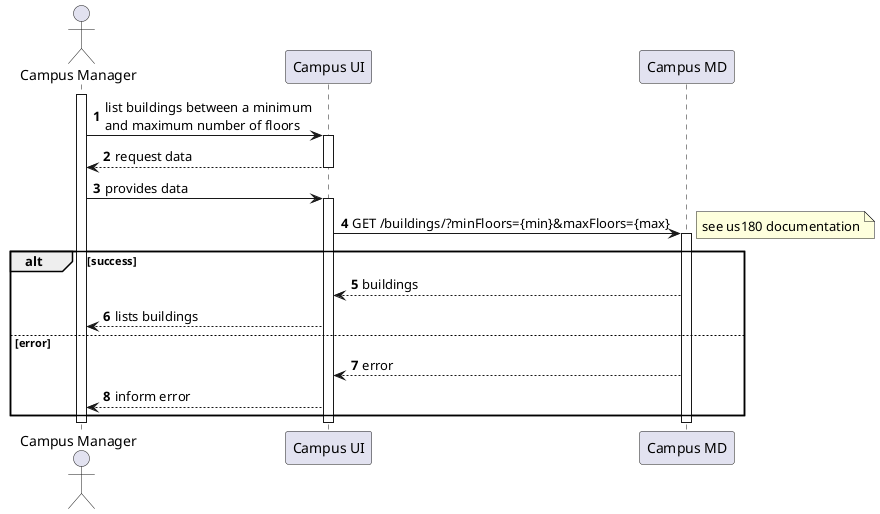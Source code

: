 @startuml
autonumber

actor "Campus Manager" as usr

participant "Campus UI" as ui

'TODO: call it just 'MD'?
participant "Campus MD" as md

activate usr
    usr -> ui : list buildings between a minimum\nand maximum number of floors
    activate ui
        ui --> usr : request data
    deactivate ui

    usr -> ui : provides data
    activate ui
        ui -> md : GET /buildings/?minFloors={min}&maxFloors={max}
        activate md
            note right: see us180 documentation
            alt success
                md --> ui : buildings
                ui --> usr : lists buildings
            else error
                md --> ui : error
                ui --> usr : inform error
            end
        deactivate md
    deactivate ui
deactivate usr


@enduml
